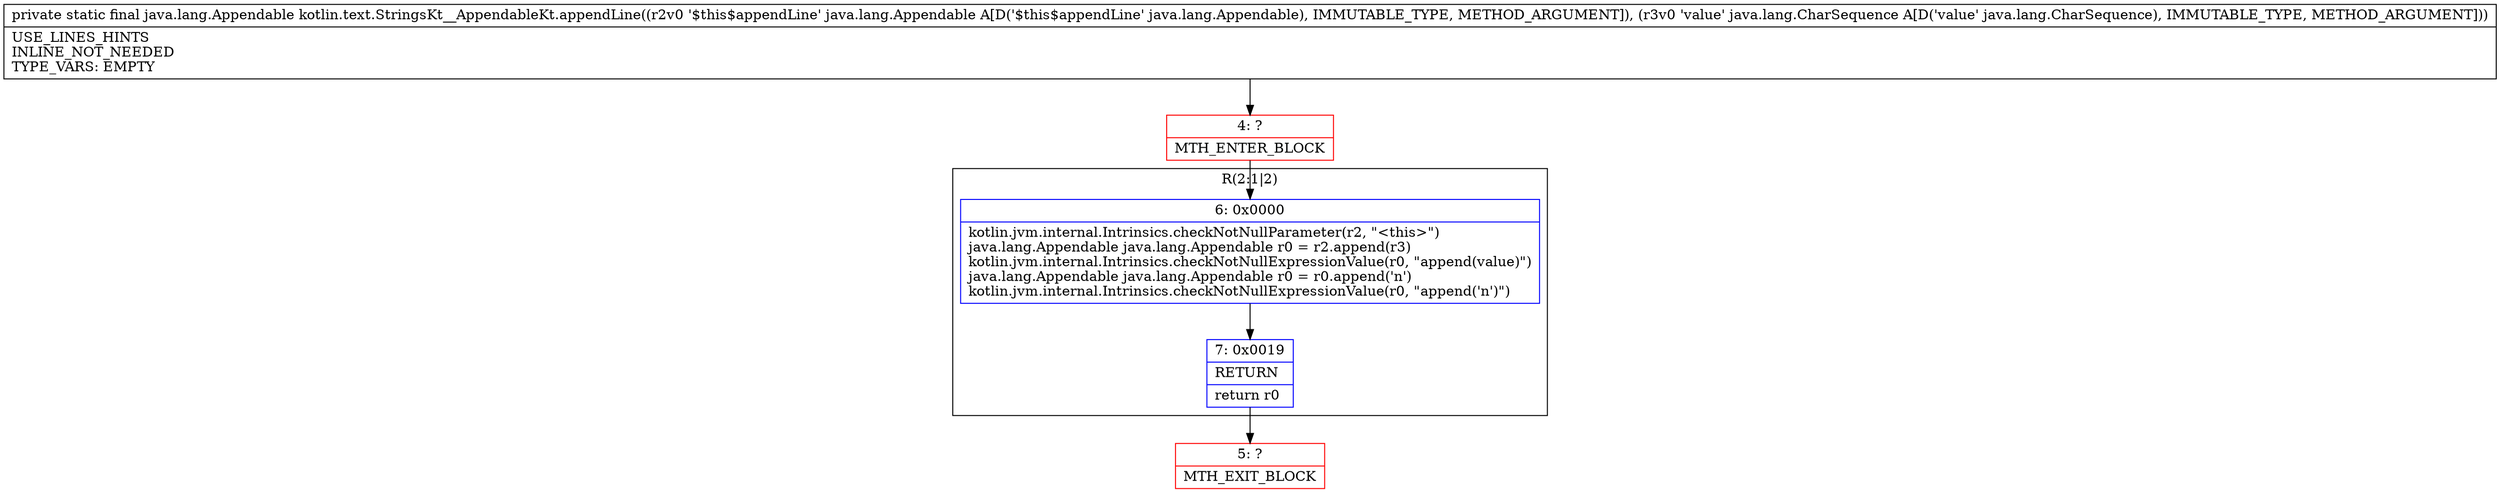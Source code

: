 digraph "CFG forkotlin.text.StringsKt__AppendableKt.appendLine(Ljava\/lang\/Appendable;Ljava\/lang\/CharSequence;)Ljava\/lang\/Appendable;" {
subgraph cluster_Region_1526498158 {
label = "R(2:1|2)";
node [shape=record,color=blue];
Node_6 [shape=record,label="{6\:\ 0x0000|kotlin.jvm.internal.Intrinsics.checkNotNullParameter(r2, \"\<this\>\")\ljava.lang.Appendable java.lang.Appendable r0 = r2.append(r3)\lkotlin.jvm.internal.Intrinsics.checkNotNullExpressionValue(r0, \"append(value)\")\ljava.lang.Appendable java.lang.Appendable r0 = r0.append('n')\lkotlin.jvm.internal.Intrinsics.checkNotNullExpressionValue(r0, \"append('n')\")\l}"];
Node_7 [shape=record,label="{7\:\ 0x0019|RETURN\l|return r0\l}"];
}
Node_4 [shape=record,color=red,label="{4\:\ ?|MTH_ENTER_BLOCK\l}"];
Node_5 [shape=record,color=red,label="{5\:\ ?|MTH_EXIT_BLOCK\l}"];
MethodNode[shape=record,label="{private static final java.lang.Appendable kotlin.text.StringsKt__AppendableKt.appendLine((r2v0 '$this$appendLine' java.lang.Appendable A[D('$this$appendLine' java.lang.Appendable), IMMUTABLE_TYPE, METHOD_ARGUMENT]), (r3v0 'value' java.lang.CharSequence A[D('value' java.lang.CharSequence), IMMUTABLE_TYPE, METHOD_ARGUMENT]))  | USE_LINES_HINTS\lINLINE_NOT_NEEDED\lTYPE_VARS: EMPTY\l}"];
MethodNode -> Node_4;Node_6 -> Node_7;
Node_7 -> Node_5;
Node_4 -> Node_6;
}

